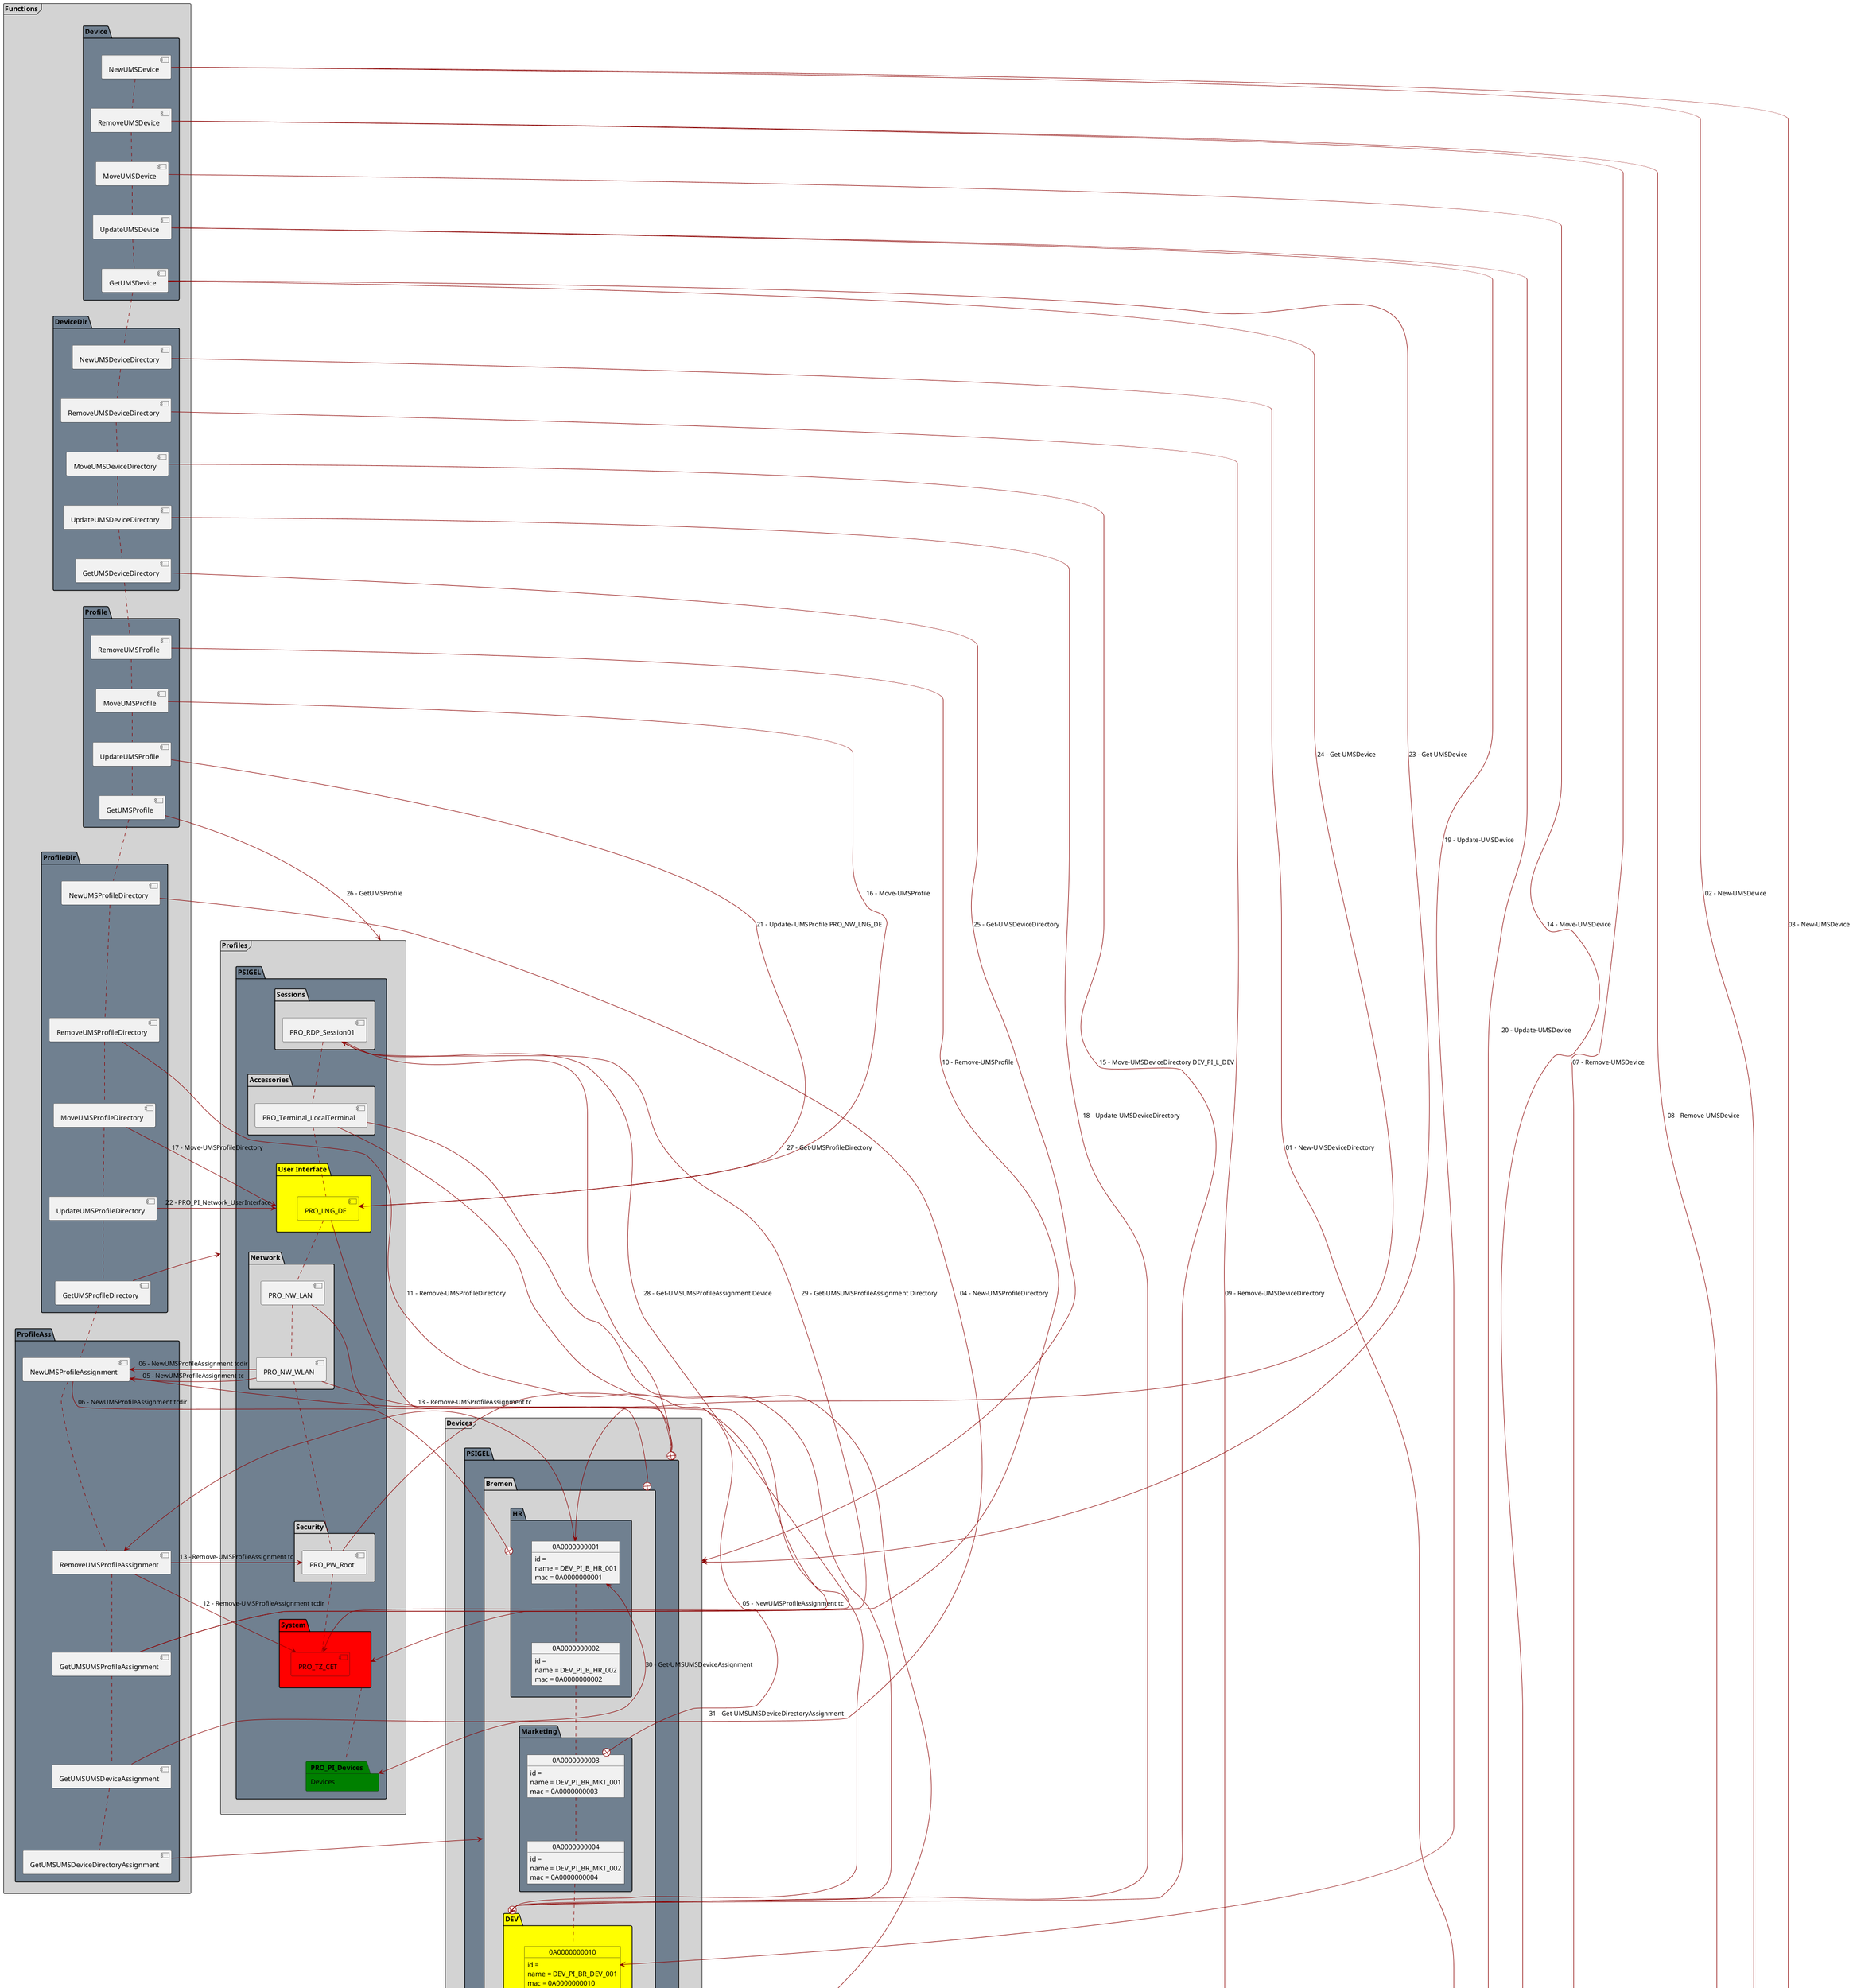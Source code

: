 @startuml before
allow_mixing

skinparam sequence {
	ArrowColor DarkRed
}

frame Profiles as PRO #LightGrey {
  
  package PRO_PI as "PSIGEL" #SlateGrey {

    package PRO_PI_Session as "Sessions" #LightGrey {
      node [PRO_RDP_Session01]
    }

    package PRO_PI_Accessories as "Accessories" #LightGrey {
      node [PRO_Terminal_LocalTerminal]
    }

    package PRO_PI_UserInterface as "User Interface" #Yellow {
      node [PRO_LNG_DE] #Yellow
    }

    package PRO_PI_Network as "Network" #LightGrey {
      node [PRO_NW_LAN]
      node [PRO_NW_WLAN]
    }

    package PRO_PI_Devices as "Devices" #Green {
    }

    package PRO_PI_Security as "Security" #LightGrey {
      node [PRO_PW_Root]
    }

    package PRO_PI_System as "System" #Red {
      node [PRO_TZ_CET] #Red
    }

  }

  PRO_RDP_Session01 -down. PRO_Terminal_LocalTerminal
  PRO_Terminal_LocalTerminal -down. PRO_LNG_DE
  PRO_LNG_DE -down. PRO_NW_LAN
  PRO_NW_LAN -down. PRO_NW_WLAN
  PRO_NW_WLAN -down. PRO_PW_Root
  PRO_PW_Root -down. PRO_TZ_CET
  PRO_PI_System -down. PRO_PI_Devices

}

frame Devices as DEV #LightGrey {

  package DEV_PI as "PSIGEL" #SlateGrey {

    package DEV_PI_BR as "Bremen" #LightGrey {

      package DEV_PI_BR_HR as "HR" #SlateGrey {

        object 0A0000000001 {
          id = 
          name = DEV_PI_B_HR_001
          mac = 0A0000000001
        }

        object 0A0000000002 {
          id = 
          name = DEV_PI_B_HR_002
          mac = 0A0000000002
        }

      }

      package DEV_PI_BR_MKT as "Marketing" #SlateGrey {

        object 0A0000000003 {
          id = 
          name = DEV_PI_BR_MKT_001
          mac = 0A0000000003
        }

        object 0A0000000004 {
          id = 
          name = DEV_PI_BR_MKT_002
          mac = 0A0000000004
        }

      }

      package DEV_PI_BR_DEV as "DEV" #Yellow {

        object 0A0000000010 #Yellow {
          id = 
          name = DEV_PI_BR_DEV_001
          mac = 0A0000000010
        }

      }

    }

    package DEV_PI_A as "Augsburg" #LightGrey {

      package DEV_PI_A_DEV as "DEV" #SlateGrey {

        object 0A0000000005 {
          id = 
          name = DEV_PI_A_DEV_001
          mac = 0A0000000005
        }

        object 0A0000000006 {
          id = 
          name = DEV_PI_A_DEV_002
          mac = 0A0000000006
        }

        object 0A0000000009 #Yellow {
          id = 
          name = DEV_PI_L_DEV_001
          mac = 0A0000000009
        }

      }

      package DEV_PI_A_QA as "QandA" #Green {

        object 0A0000000007 #Green {
          id = 
          name = DEV_PI_A_QA_001
          mac = 0A0000000007
        }

        object 0A0000000008 #Green {
          id = 
          name = DEV_PI_A_QA_002
          mac = 0A0000000008
        }

      }

    }

    package DEV_PI_L as "Leipzig" #LightGrey {

      package DEV_PI_L_DIS as "Distribution" #Red {

        object 0A0000000011 #Red {
          id = 
          name = DEV_PI_L_DIS_001
          mac = 0A0000000011
        }

        object 0A0000000012 #Red {
          id = 
          name = DEV_PI_L_DIS_002
          mac = 0A0000000012
        }

      }

    }
  }

  0A0000000001 -down. 0A0000000002
  0A0000000002 -down. 0A0000000003
  0A0000000003 -down. 0A0000000004
  0A0000000004 -down. 0A0000000010
  0A0000000010 -down. 0A0000000005
  0A0000000005 -down. 0A0000000006
  0A0000000006 -down. 0A0000000009
  0A0000000009 -down. 0A0000000007
  0A0000000007 -down. 0A0000000008
  0A0000000008 -down. 0A0000000011
  0A0000000011 -down. 0A0000000012

}

frame Functions as FUN #LightGrey {

  package FUN_DEV as "Device" #SlateGrey {

    node [NewUMSDevice]
    node [RemoveUMSDevice]
    node [MoveUMSDevice]
    node [UpdateUMSDevice]
    node [GetUMSDevice]

  }

  package FUN_DEVDIR as "DeviceDir" #SlateGrey {

    node [NewUMSDeviceDirectory]
    node [RemoveUMSDeviceDirectory]
    node [MoveUMSDeviceDirectory]
    node [UpdateUMSDeviceDirectory]
    node [GetUMSDeviceDirectory]

  }

  package FUN_PRO as "Profile" #SlateGrey {

    node [RemoveUMSProfile]
    node [MoveUMSProfile]
    node [UpdateUMSProfile]
    node [GetUMSProfile]

  }

  package FUN_PRODIR as "ProfileDir" #SlateGrey {

    node [NewUMSProfileDirectory]
    node [RemoveUMSProfileDirectory]
    node [MoveUMSProfileDirectory]
    node [UpdateUMSProfileDirectory]
    node [GetUMSProfileDirectory]

  }

  package FUN_PROASS as "ProfileAss" #SlateGrey {

    node [NewUMSProfileAssignment]
    node [RemoveUMSProfileAssignment]
    node [GetUMSUMSProfileAssignment]
    node [GetUMSUMSDeviceAssignment]
    node [GetUMSUMSDeviceDirectoryAssignment]

  }

  NewUMSDevice -down. RemoveUMSDevice
  RemoveUMSDevice -down. MoveUMSDevice
  MoveUMSDevice -down. UpdateUMSDevice
  UpdateUMSDevice -down. GetUMSDevice
  GetUMSDevice -down. NewUMSDeviceDirectory
  NewUMSDeviceDirectory -down. RemoveUMSDeviceDirectory
  RemoveUMSDeviceDirectory -down. MoveUMSDeviceDirectory
  MoveUMSDeviceDirectory -down. UpdateUMSDeviceDirectory
  UpdateUMSDeviceDirectory -down. GetUMSDeviceDirectory
  GetUMSDeviceDirectory -down. RemoveUMSProfile
  RemoveUMSProfile -down. MoveUMSProfile
  MoveUMSProfile -down. UpdateUMSProfile
  UpdateUMSProfile -down. GetUMSProfile
  GetUMSProfile -down. NewUMSProfileDirectory
  NewUMSProfileDirectory -down. RemoveUMSProfileDirectory
  RemoveUMSProfileDirectory -down. MoveUMSProfileDirectory
  MoveUMSProfileDirectory -down. UpdateUMSProfileDirectory
  UpdateUMSProfileDirectory -down. GetUMSProfileDirectory
  GetUMSProfileDirectory -down. NewUMSProfileAssignment
  NewUMSProfileAssignment -down. RemoveUMSProfileAssignment
  RemoveUMSProfileAssignment -down. GetUMSUMSProfileAssignment
  GetUMSUMSProfileAssignment -down. GetUMSUMSDeviceAssignment
  GetUMSUMSDeviceAssignment -down. GetUMSUMSDeviceDirectoryAssignment

}

PRO_RDP_Session01 -right-+ DEV_PI
PRO_Terminal_LocalTerminal -right-+ DEV_PI_A_DEV
PRO_Terminal_LocalTerminal -right-+ DEV_PI_BR_DEV
PRO_LNG_DE -right-+ DEV_PI
PRO_NW_LAN -right-+ DEV_PI_BR
PRO_NW_WLAN -right-+ DEV_PI_BR_DEV
PRO_PW_Root -right-+ DEV_PI

'New
NewUMSDeviceDirectory -right-> DEV_PI_A_QA : 01 - New-UMSDeviceDirectory
NewUMSDevice -right-> 0A0000000007 : 02 - New-UMSDevice
NewUMSDevice -right-> 0A0000000008 : 03 - New-UMSDevice
NewUMSProfileDirectory -right-> PRO_PI_Devices : 04 - New-UMSProfileDirectory
PRO_NW_WLAN -right-> NewUMSProfileAssignment : 05 - NewUMSProfileAssignment tc
NewUMSProfileAssignment -right-+ 0A0000000003 : 05 - NewUMSProfileAssignment tc
PRO_NW_WLAN -right-> NewUMSProfileAssignment : 06 - NewUMSProfileAssignment tcdir
NewUMSProfileAssignment -right-+ DEV_PI_BR_HR : 06 - NewUMSProfileAssignment tcdir

'Remove
RemoveUMSDevice -right-> 0A0000000011 : 07 - Remove-UMSDevice
RemoveUMSDevice -right-> 0A0000000012 : 08 - Remove-UMSDevice
RemoveUMSDeviceDirectory -right-> DEV_PI_L_DIS : 09 - Remove-UMSDeviceDirectory
RemoveUMSProfile -right-> PRO_TZ_CET : 10 - Remove-UMSProfile
RemoveUMSProfileDirectory -right-> PRO_PI_System : 11 - Remove-UMSProfileDirectory
DEV_PI -right-> RemoveUMSProfileAssignment : 12 - Remove-UMSProfileAssignment tcdir
RemoveUMSProfileAssignment -right-> PRO_TZ_CET : 12 - Remove-UMSProfileAssignment tcdir
0A0000000001 -right-> RemoveUMSProfileAssignment : 13 - Remove-UMSProfileAssignment tc
RemoveUMSProfileAssignment -right-> PRO_PW_Root : 13 - Remove-UMSProfileAssignment tc

'Move
MoveUMSDevice -right-> 0A0000000009 : 14 - Move-UMSDevice
MoveUMSDeviceDirectory -right-> DEV_PI_BR_DEV: 15 - Move-UMSDeviceDirectory DEV_PI_L_DEV
MoveUMSProfile -right-> PRO_LNG_DE : 16 - Move-UMSProfile
MoveUMSProfileDirectory -right-> PRO_PI_UserInterface : 17 - Move-UMSProfileDirectory

'Update
UpdateUMSDeviceDirectory -right-> DEV_PI_BR_DEV : 18 - Update-UMSDeviceDirectory
UpdateUMSDevice -right-> 0A0000000010 : 19 - Update-UMSDevice
UpdateUMSDevice -right-> 0A0000000009 : 20 - Update-UMSDevice
UpdateUMSProfile -right-> PRO_LNG_DE : 21 - Update- UMSProfile PRO_NW_LNG_DE
UpdateUMSProfileDirectory -right-> PRO_PI_UserInterface : 22 - PRO_PI_Network_UserInterface

'Get
GetUMSDevice -right-> DEV : 23 - Get-UMSDevice
GetUMSDevice -right-> 0A0000000001 : 24 - Get-UMSDevice
GetUMSDeviceDirectory -right-> DEV : 25 - Get-UMSDeviceDirectory
GetUMSProfile -right-> PRO : 26 - GetUMSProfile
GetUMSProfileDirectory -right-> PRO : 27 - Get-UMSProfileDirectory
GetUMSUMSProfileAssignment -right-> PRO_RDP_Session01 : 28 - Get-UMSUMSProfileAssignment Device
GetUMSUMSProfileAssignment -right-> PRO_RDP_Session01 : 29 - Get-UMSUMSProfileAssignment Directory
GetUMSUMSDeviceAssignment -right-> 0A0000000001 : 30 - Get-UMSUMSDeviceAssignment
GetUMSUMSDeviceDirectoryAssignment -right-> DEV_PI_BR : 31 - Get-UMSUMSDeviceDirectoryAssignment

@enduml